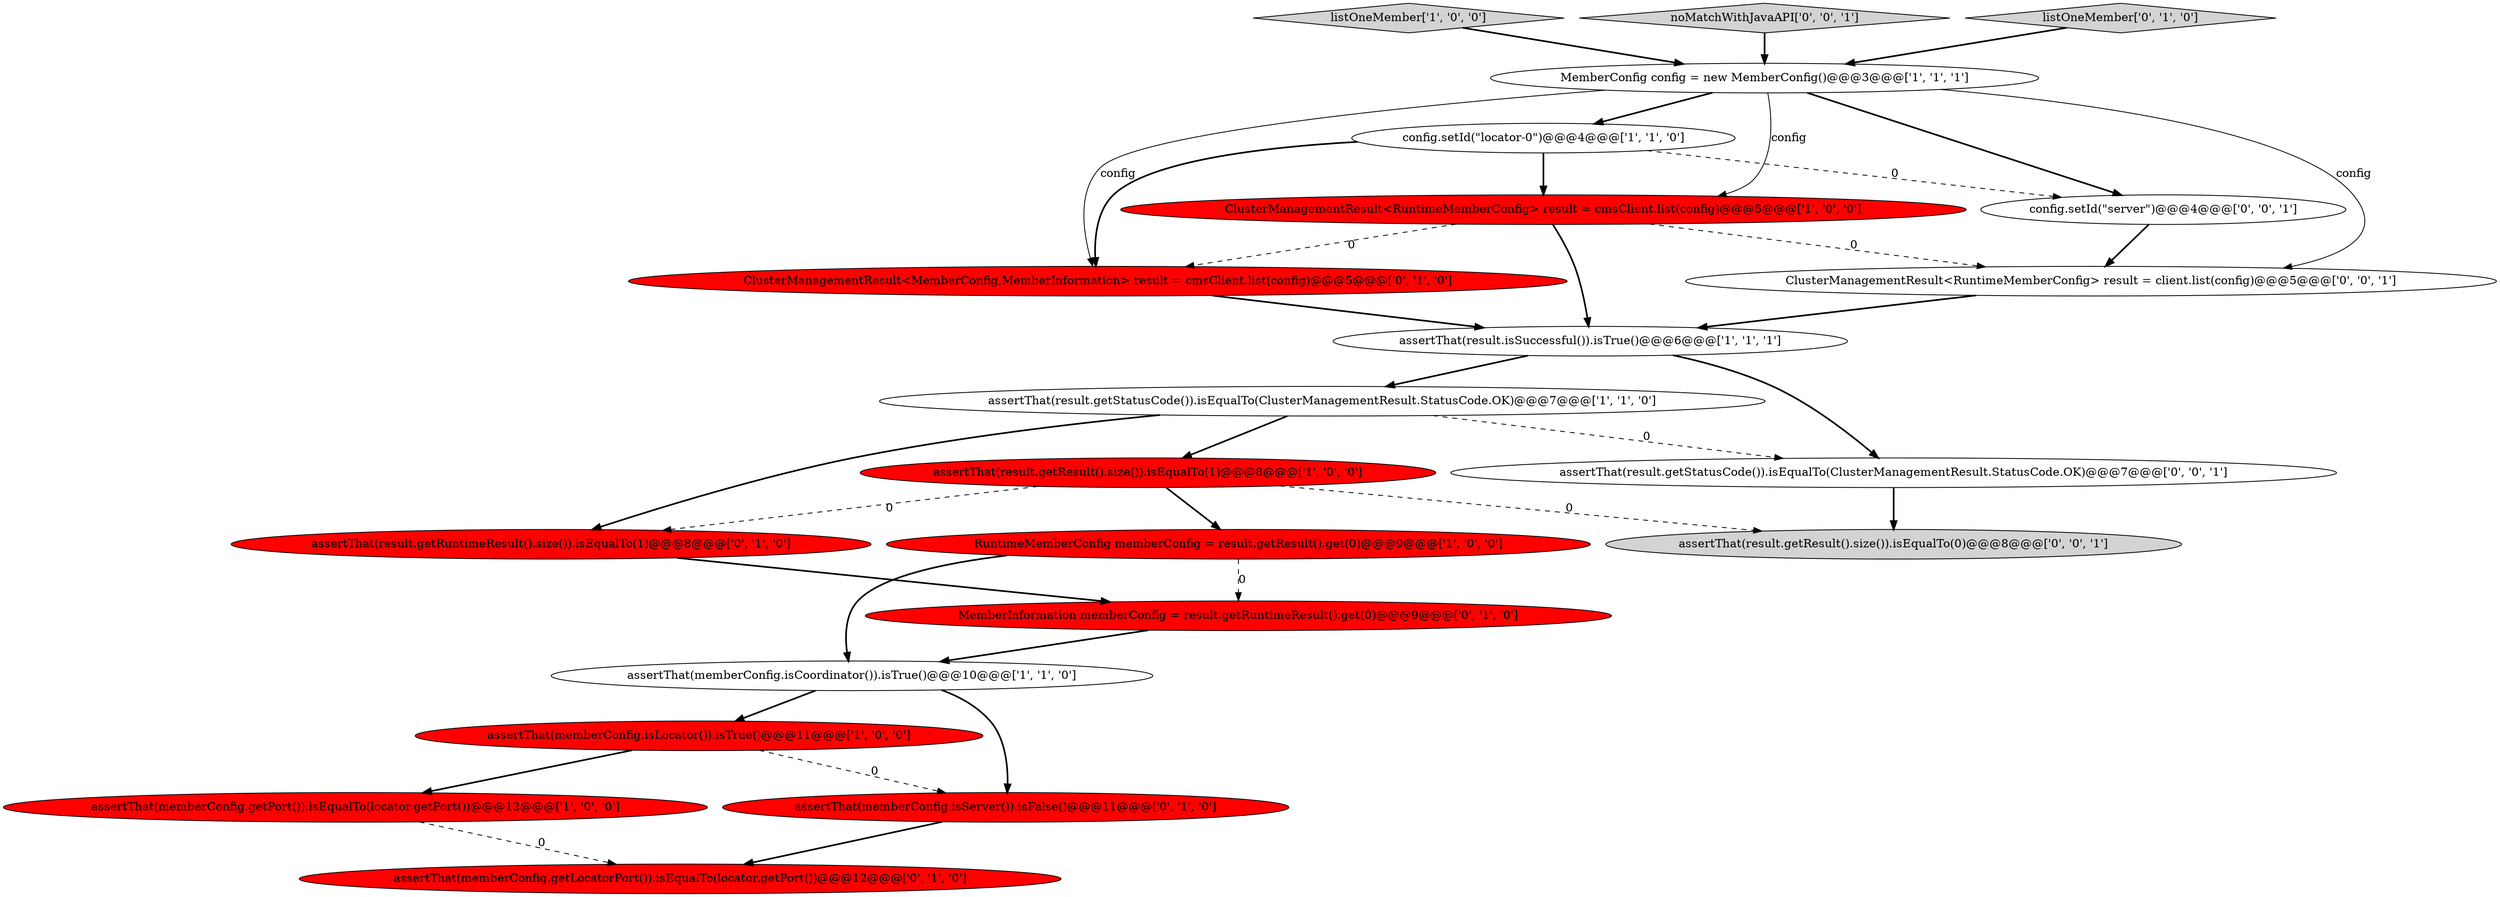 digraph {
2 [style = filled, label = "assertThat(memberConfig.isLocator()).isTrue()@@@11@@@['1', '0', '0']", fillcolor = red, shape = ellipse image = "AAA1AAABBB1BBB"];
14 [style = filled, label = "ClusterManagementResult<MemberConfig,MemberInformation> result = cmsClient.list(config)@@@5@@@['0', '1', '0']", fillcolor = red, shape = ellipse image = "AAA1AAABBB2BBB"];
7 [style = filled, label = "assertThat(result.getStatusCode()).isEqualTo(ClusterManagementResult.StatusCode.OK)@@@7@@@['1', '1', '0']", fillcolor = white, shape = ellipse image = "AAA0AAABBB1BBB"];
17 [style = filled, label = "assertThat(result.getStatusCode()).isEqualTo(ClusterManagementResult.StatusCode.OK)@@@7@@@['0', '0', '1']", fillcolor = white, shape = ellipse image = "AAA0AAABBB3BBB"];
1 [style = filled, label = "MemberConfig config = new MemberConfig()@@@3@@@['1', '1', '1']", fillcolor = white, shape = ellipse image = "AAA0AAABBB1BBB"];
10 [style = filled, label = "assertThat(result.isSuccessful()).isTrue()@@@6@@@['1', '1', '1']", fillcolor = white, shape = ellipse image = "AAA0AAABBB1BBB"];
20 [style = filled, label = "assertThat(result.getResult().size()).isEqualTo(0)@@@8@@@['0', '0', '1']", fillcolor = lightgray, shape = ellipse image = "AAA0AAABBB3BBB"];
3 [style = filled, label = "ClusterManagementResult<RuntimeMemberConfig> result = cmsClient.list(config)@@@5@@@['1', '0', '0']", fillcolor = red, shape = ellipse image = "AAA1AAABBB1BBB"];
15 [style = filled, label = "assertThat(result.getRuntimeResult().size()).isEqualTo(1)@@@8@@@['0', '1', '0']", fillcolor = red, shape = ellipse image = "AAA1AAABBB2BBB"];
19 [style = filled, label = "ClusterManagementResult<RuntimeMemberConfig> result = client.list(config)@@@5@@@['0', '0', '1']", fillcolor = white, shape = ellipse image = "AAA0AAABBB3BBB"];
6 [style = filled, label = "RuntimeMemberConfig memberConfig = result.getResult().get(0)@@@9@@@['1', '0', '0']", fillcolor = red, shape = ellipse image = "AAA1AAABBB1BBB"];
9 [style = filled, label = "listOneMember['1', '0', '0']", fillcolor = lightgray, shape = diamond image = "AAA0AAABBB1BBB"];
4 [style = filled, label = "assertThat(memberConfig.getPort()).isEqualTo(locator.getPort())@@@12@@@['1', '0', '0']", fillcolor = red, shape = ellipse image = "AAA1AAABBB1BBB"];
8 [style = filled, label = "assertThat(result.getResult().size()).isEqualTo(1)@@@8@@@['1', '0', '0']", fillcolor = red, shape = ellipse image = "AAA1AAABBB1BBB"];
0 [style = filled, label = "config.setId(\"locator-0\")@@@4@@@['1', '1', '0']", fillcolor = white, shape = ellipse image = "AAA0AAABBB1BBB"];
5 [style = filled, label = "assertThat(memberConfig.isCoordinator()).isTrue()@@@10@@@['1', '1', '0']", fillcolor = white, shape = ellipse image = "AAA0AAABBB1BBB"];
18 [style = filled, label = "noMatchWithJavaAPI['0', '0', '1']", fillcolor = lightgray, shape = diamond image = "AAA0AAABBB3BBB"];
12 [style = filled, label = "listOneMember['0', '1', '0']", fillcolor = lightgray, shape = diamond image = "AAA0AAABBB2BBB"];
16 [style = filled, label = "assertThat(memberConfig.isServer()).isFalse()@@@11@@@['0', '1', '0']", fillcolor = red, shape = ellipse image = "AAA1AAABBB2BBB"];
21 [style = filled, label = "config.setId(\"server\")@@@4@@@['0', '0', '1']", fillcolor = white, shape = ellipse image = "AAA0AAABBB3BBB"];
13 [style = filled, label = "MemberInformation memberConfig = result.getRuntimeResult().get(0)@@@9@@@['0', '1', '0']", fillcolor = red, shape = ellipse image = "AAA1AAABBB2BBB"];
11 [style = filled, label = "assertThat(memberConfig.getLocatorPort()).isEqualTo(locator.getPort())@@@12@@@['0', '1', '0']", fillcolor = red, shape = ellipse image = "AAA1AAABBB2BBB"];
0->3 [style = bold, label=""];
15->13 [style = bold, label=""];
1->3 [style = solid, label="config"];
16->11 [style = bold, label=""];
21->19 [style = bold, label=""];
1->14 [style = solid, label="config"];
7->17 [style = dashed, label="0"];
8->15 [style = dashed, label="0"];
8->20 [style = dashed, label="0"];
14->10 [style = bold, label=""];
19->10 [style = bold, label=""];
8->6 [style = bold, label=""];
10->17 [style = bold, label=""];
1->0 [style = bold, label=""];
7->8 [style = bold, label=""];
12->1 [style = bold, label=""];
2->4 [style = bold, label=""];
10->7 [style = bold, label=""];
3->19 [style = dashed, label="0"];
5->16 [style = bold, label=""];
3->10 [style = bold, label=""];
1->19 [style = solid, label="config"];
6->5 [style = bold, label=""];
5->2 [style = bold, label=""];
0->14 [style = bold, label=""];
6->13 [style = dashed, label="0"];
18->1 [style = bold, label=""];
0->21 [style = dashed, label="0"];
1->21 [style = bold, label=""];
2->16 [style = dashed, label="0"];
13->5 [style = bold, label=""];
7->15 [style = bold, label=""];
4->11 [style = dashed, label="0"];
3->14 [style = dashed, label="0"];
9->1 [style = bold, label=""];
17->20 [style = bold, label=""];
}
